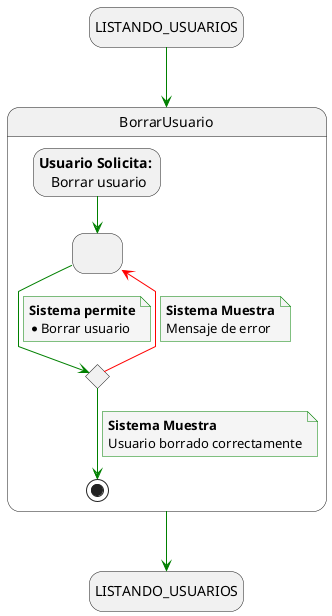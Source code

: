 @startuml borrar_usuario

skinparam {
  NoteBackgroundColor #whiteSmoke
  ArrowColor #green
  NoteBorderColor #green
  linetype polyline
}

hide empty description

state startState as "LISTANDO_USUARIOS"
state endState as "LISTANDO_USUARIOS"

startState --> BorrarUsuario
BorrarUsuario --> endState

state BorrarUsuario {
    state solicitudBorrarUsuario as " "
    state revisionBorrarUsuario <<choice>>
    state usuarioSolicita as "<b>Usuario Solicita:</b> \n Borrar usuario"

    usuarioSolicita --> solicitudBorrarUsuario
    solicitudBorrarUsuario --> revisionBorrarUsuario
    note on link
        <b>Sistema permite</b>
        * Borrar usuario
    end note

    revisionBorrarUsuario -[#red]-> solicitudBorrarUsuario
    note on link
        <b>Sistema Muestra</b>
        Mensaje de error
    end note

   revisionBorrarUsuario --> [*]
    note on link
        <b>Sistema Muestra</b>
        Usuario borrado correctamente
    end note
}

@enduml